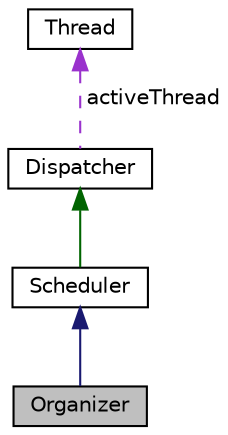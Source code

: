 digraph G
{
  bgcolor="transparent";
  edge [fontname="Helvetica",fontsize="10",labelfontname="Helvetica",labelfontsize="10"];
  node [fontname="Helvetica",fontsize="10",shape=record];
  Node1 [label="Organizer",height=0.2,width=0.4,color="black", fillcolor="grey75", style="filled" fontcolor="black"];
  Node2 -> Node1 [dir="back",color="midnightblue",fontsize="10",style="solid",fontname="Helvetica"];
  Node2 [label="Scheduler",height=0.2,width=0.4,color="black",URL="$classScheduler.html",tooltip="Basic Scheduler."];
  Node3 -> Node2 [dir="back",color="darkgreen",fontsize="10",style="solid",fontname="Helvetica"];
  Node3 [label="Dispatcher",height=0.2,width=0.4,color="black",URL="$classDispatcher.html",tooltip="Managing currently active threads."];
  Node4 -> Node3 [dir="back",color="darkorchid3",fontsize="10",style="dashed",label=" activeThread" ,fontname="Helvetica"];
  Node4 [label="Thread",height=0.2,width=0.4,color="black",URL="$classThread.html",tooltip="Basic multitasking entity."];
}
